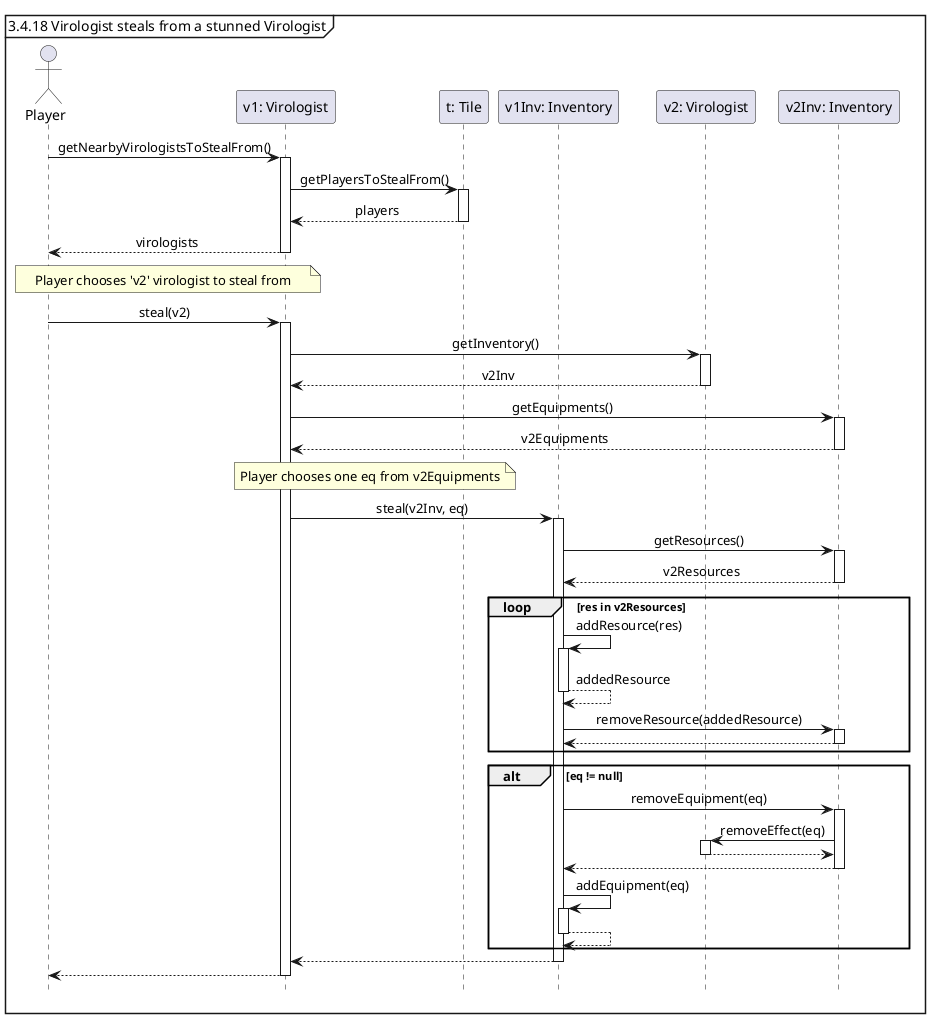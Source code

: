 @startuml
'https://plantuml.com/sequence-diagram

hide footbox
skinparam sequenceMessageAlign center

mainframe 3.4.18 Virologist steals from a stunned Virologist

actor Player as p
participant "v1: Virologist" as v1
participant "t: Tile" as t
participant "v1Inv: Inventory" as v1Inv
participant "v2: Virologist" as v2
participant "v2Inv: Inventory" as v2Inv

p -> v1 ++ : getNearbyVirologistsToStealFrom()
    v1-> t ++ : getPlayersToStealFrom()
    return players
return virologists

note over p, v1 : Player chooses 'v2' virologist to steal from

p -> v1 ++ : steal(v2)
    v1 -> v2 ++ : getInventory()
    return v2Inv

    v1 -> v2Inv ++ : getEquipments()
    return v2Equipments
    note over v1, t: Player chooses one eq from v2Equipments

    v1 -> v1Inv ++ : steal(v2Inv, eq)
        v1Inv -> v2Inv ++ : getResources()
        return v2Resources

        loop res in v2Resources
            v1Inv -> v1Inv ++ : addResource(res)
            return addedResource
            v1Inv -> v2Inv ++ : removeResource(addedResource)
            return
        end
        alt eq != null
            v1Inv -> v2Inv ++ : removeEquipment(eq)
                v2Inv -> v2 ++ : removeEffect(eq)
                return
            return
            v1Inv -> v1Inv ++ : addEquipment(eq)
            return
        end
    return
return

@enduml